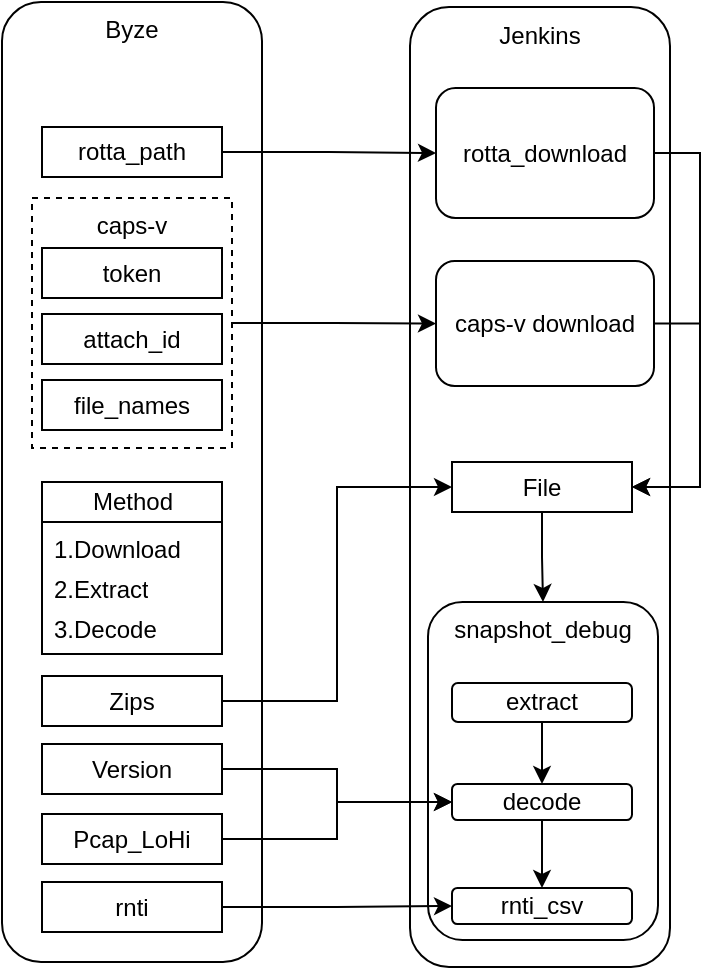 <mxfile version="22.1.21" type="github">
  <diagram name="Page-1" id="7TwHKo3Wtn2UYb7ipzLI">
    <mxGraphModel dx="983" dy="518" grid="1" gridSize="10" guides="1" tooltips="1" connect="1" arrows="1" fold="1" page="1" pageScale="1" pageWidth="850" pageHeight="1100" math="0" shadow="0">
      <root>
        <mxCell id="0" />
        <mxCell id="1" parent="0" />
        <mxCell id="dVL5zTnpcCtRwUnk9Osz-60" value="Jenkins" style="rounded=1;whiteSpace=wrap;html=1;verticalAlign=top;" vertex="1" parent="1">
          <mxGeometry x="314" y="132.5" width="130" height="480" as="geometry" />
        </mxCell>
        <mxCell id="dVL5zTnpcCtRwUnk9Osz-5" value="Byze" style="rounded=1;whiteSpace=wrap;html=1;verticalAlign=top;" vertex="1" parent="1">
          <mxGeometry x="110" y="130" width="130" height="480" as="geometry" />
        </mxCell>
        <mxCell id="dVL5zTnpcCtRwUnk9Osz-39" style="edgeStyle=orthogonalEdgeStyle;rounded=0;orthogonalLoop=1;jettySize=auto;html=1;entryX=0;entryY=0.5;entryDx=0;entryDy=0;" edge="1" parent="1" source="dVL5zTnpcCtRwUnk9Osz-37" target="dVL5zTnpcCtRwUnk9Osz-38">
          <mxGeometry relative="1" as="geometry" />
        </mxCell>
        <mxCell id="dVL5zTnpcCtRwUnk9Osz-37" value="caps-v" style="rounded=0;whiteSpace=wrap;html=1;dashed=1;verticalAlign=top;" vertex="1" parent="1">
          <mxGeometry x="125" y="228" width="100" height="125" as="geometry" />
        </mxCell>
        <mxCell id="dVL5zTnpcCtRwUnk9Osz-9" value="snapshot_debug" style="rounded=1;whiteSpace=wrap;html=1;verticalAlign=top;" vertex="1" parent="1">
          <mxGeometry x="323" y="430" width="115" height="169" as="geometry" />
        </mxCell>
        <mxCell id="dVL5zTnpcCtRwUnk9Osz-57" style="edgeStyle=orthogonalEdgeStyle;rounded=0;orthogonalLoop=1;jettySize=auto;html=1;entryX=1;entryY=0.5;entryDx=0;entryDy=0;" edge="1" parent="1" source="dVL5zTnpcCtRwUnk9Osz-7" target="dVL5zTnpcCtRwUnk9Osz-16">
          <mxGeometry relative="1" as="geometry">
            <Array as="points">
              <mxPoint x="459" y="206" />
              <mxPoint x="459" y="372" />
            </Array>
          </mxGeometry>
        </mxCell>
        <mxCell id="dVL5zTnpcCtRwUnk9Osz-7" value="rotta_download" style="rounded=1;whiteSpace=wrap;html=1;" vertex="1" parent="1">
          <mxGeometry x="327" y="173" width="109" height="65" as="geometry" />
        </mxCell>
        <mxCell id="dVL5zTnpcCtRwUnk9Osz-44" style="edgeStyle=orthogonalEdgeStyle;rounded=0;orthogonalLoop=1;jettySize=auto;html=1;entryX=0.5;entryY=0;entryDx=0;entryDy=0;" edge="1" parent="1" source="dVL5zTnpcCtRwUnk9Osz-16" target="dVL5zTnpcCtRwUnk9Osz-9">
          <mxGeometry relative="1" as="geometry" />
        </mxCell>
        <mxCell id="dVL5zTnpcCtRwUnk9Osz-16" value="File" style="rounded=0;whiteSpace=wrap;html=1;" vertex="1" parent="1">
          <mxGeometry x="335" y="360" width="90" height="25" as="geometry" />
        </mxCell>
        <mxCell id="dVL5zTnpcCtRwUnk9Osz-22" style="edgeStyle=orthogonalEdgeStyle;rounded=0;orthogonalLoop=1;jettySize=auto;html=1;entryX=0;entryY=0.5;entryDx=0;entryDy=0;" edge="1" parent="1" source="dVL5zTnpcCtRwUnk9Osz-17" target="dVL5zTnpcCtRwUnk9Osz-7">
          <mxGeometry relative="1" as="geometry" />
        </mxCell>
        <mxCell id="dVL5zTnpcCtRwUnk9Osz-17" value="rotta_path" style="rounded=0;whiteSpace=wrap;html=1;" vertex="1" parent="1">
          <mxGeometry x="130" y="192.5" width="90" height="25" as="geometry" />
        </mxCell>
        <mxCell id="dVL5zTnpcCtRwUnk9Osz-55" style="edgeStyle=orthogonalEdgeStyle;rounded=0;orthogonalLoop=1;jettySize=auto;html=1;entryX=0;entryY=0.5;entryDx=0;entryDy=0;" edge="1" parent="1" source="dVL5zTnpcCtRwUnk9Osz-18" target="dVL5zTnpcCtRwUnk9Osz-48">
          <mxGeometry relative="1" as="geometry" />
        </mxCell>
        <mxCell id="dVL5zTnpcCtRwUnk9Osz-18" value="rnti" style="rounded=0;whiteSpace=wrap;html=1;" vertex="1" parent="1">
          <mxGeometry x="130" y="570" width="90" height="25" as="geometry" />
        </mxCell>
        <mxCell id="dVL5zTnpcCtRwUnk9Osz-53" style="edgeStyle=orthogonalEdgeStyle;rounded=0;orthogonalLoop=1;jettySize=auto;html=1;entryX=0;entryY=0.5;entryDx=0;entryDy=0;" edge="1" parent="1" source="dVL5zTnpcCtRwUnk9Osz-19" target="dVL5zTnpcCtRwUnk9Osz-50">
          <mxGeometry relative="1" as="geometry" />
        </mxCell>
        <mxCell id="dVL5zTnpcCtRwUnk9Osz-19" value="Version" style="rounded=0;whiteSpace=wrap;html=1;" vertex="1" parent="1">
          <mxGeometry x="130" y="501" width="90" height="25" as="geometry" />
        </mxCell>
        <mxCell id="dVL5zTnpcCtRwUnk9Osz-54" style="edgeStyle=orthogonalEdgeStyle;rounded=0;orthogonalLoop=1;jettySize=auto;html=1;entryX=0;entryY=0.5;entryDx=0;entryDy=0;" edge="1" parent="1" source="dVL5zTnpcCtRwUnk9Osz-20" target="dVL5zTnpcCtRwUnk9Osz-50">
          <mxGeometry relative="1" as="geometry" />
        </mxCell>
        <mxCell id="dVL5zTnpcCtRwUnk9Osz-20" value="Pcap_LoHi" style="rounded=0;whiteSpace=wrap;html=1;" vertex="1" parent="1">
          <mxGeometry x="130" y="536" width="90" height="25" as="geometry" />
        </mxCell>
        <mxCell id="dVL5zTnpcCtRwUnk9Osz-25" value="Method" style="swimlane;fontStyle=0;childLayout=stackLayout;horizontal=1;startSize=20;fillColor=none;horizontalStack=0;resizeParent=1;resizeParentMax=0;resizeLast=0;collapsible=1;marginBottom=0;html=1;" vertex="1" parent="1">
          <mxGeometry x="130" y="370" width="90" height="86" as="geometry">
            <mxRectangle x="130" y="370" width="80" height="30" as="alternateBounds" />
          </mxGeometry>
        </mxCell>
        <mxCell id="dVL5zTnpcCtRwUnk9Osz-26" value="1.Download" style="text;strokeColor=none;fillColor=none;align=left;verticalAlign=top;spacingLeft=4;spacingRight=4;overflow=hidden;rotatable=0;points=[[0,0.5],[1,0.5]];portConstraint=eastwest;whiteSpace=wrap;html=1;" vertex="1" parent="dVL5zTnpcCtRwUnk9Osz-25">
          <mxGeometry y="20" width="90" height="20" as="geometry" />
        </mxCell>
        <mxCell id="dVL5zTnpcCtRwUnk9Osz-27" value="2.Extract" style="text;strokeColor=none;fillColor=none;align=left;verticalAlign=top;spacingLeft=4;spacingRight=4;overflow=hidden;rotatable=0;points=[[0,0.5],[1,0.5]];portConstraint=eastwest;whiteSpace=wrap;html=1;" vertex="1" parent="dVL5zTnpcCtRwUnk9Osz-25">
          <mxGeometry y="40" width="90" height="20" as="geometry" />
        </mxCell>
        <mxCell id="dVL5zTnpcCtRwUnk9Osz-28" value="3.Decode" style="text;strokeColor=none;fillColor=none;align=left;verticalAlign=top;spacingLeft=4;spacingRight=4;overflow=hidden;rotatable=0;points=[[0,0.5],[1,0.5]];portConstraint=eastwest;whiteSpace=wrap;html=1;" vertex="1" parent="dVL5zTnpcCtRwUnk9Osz-25">
          <mxGeometry y="60" width="90" height="26" as="geometry" />
        </mxCell>
        <mxCell id="dVL5zTnpcCtRwUnk9Osz-33" value="token" style="rounded=0;whiteSpace=wrap;html=1;" vertex="1" parent="1">
          <mxGeometry x="130" y="253" width="90" height="25" as="geometry" />
        </mxCell>
        <mxCell id="dVL5zTnpcCtRwUnk9Osz-34" value="attach_id" style="rounded=0;whiteSpace=wrap;html=1;" vertex="1" parent="1">
          <mxGeometry x="130" y="286" width="90" height="25" as="geometry" />
        </mxCell>
        <mxCell id="dVL5zTnpcCtRwUnk9Osz-56" style="edgeStyle=orthogonalEdgeStyle;rounded=0;orthogonalLoop=1;jettySize=auto;html=1;entryX=0;entryY=0.5;entryDx=0;entryDy=0;" edge="1" parent="1" source="dVL5zTnpcCtRwUnk9Osz-35" target="dVL5zTnpcCtRwUnk9Osz-16">
          <mxGeometry relative="1" as="geometry" />
        </mxCell>
        <mxCell id="dVL5zTnpcCtRwUnk9Osz-35" value="Zips" style="rounded=0;whiteSpace=wrap;html=1;" vertex="1" parent="1">
          <mxGeometry x="130" y="467" width="90" height="25" as="geometry" />
        </mxCell>
        <mxCell id="dVL5zTnpcCtRwUnk9Osz-36" value="file_names" style="rounded=0;whiteSpace=wrap;html=1;" vertex="1" parent="1">
          <mxGeometry x="130" y="319" width="90" height="25" as="geometry" />
        </mxCell>
        <mxCell id="dVL5zTnpcCtRwUnk9Osz-59" style="edgeStyle=orthogonalEdgeStyle;rounded=0;orthogonalLoop=1;jettySize=auto;html=1;entryX=1;entryY=0.5;entryDx=0;entryDy=0;" edge="1" parent="1" source="dVL5zTnpcCtRwUnk9Osz-38" target="dVL5zTnpcCtRwUnk9Osz-16">
          <mxGeometry relative="1" as="geometry">
            <Array as="points">
              <mxPoint x="459" y="291" />
              <mxPoint x="459" y="372" />
            </Array>
          </mxGeometry>
        </mxCell>
        <mxCell id="dVL5zTnpcCtRwUnk9Osz-38" value="caps-v download" style="rounded=1;whiteSpace=wrap;html=1;" vertex="1" parent="1">
          <mxGeometry x="327" y="259.5" width="109" height="62.5" as="geometry" />
        </mxCell>
        <mxCell id="dVL5zTnpcCtRwUnk9Osz-48" value="rnti_csv" style="rounded=1;whiteSpace=wrap;html=1;" vertex="1" parent="1">
          <mxGeometry x="335" y="573" width="90" height="18" as="geometry" />
        </mxCell>
        <mxCell id="dVL5zTnpcCtRwUnk9Osz-51" style="edgeStyle=orthogonalEdgeStyle;rounded=0;orthogonalLoop=1;jettySize=auto;html=1;" edge="1" parent="1" source="dVL5zTnpcCtRwUnk9Osz-49" target="dVL5zTnpcCtRwUnk9Osz-50">
          <mxGeometry relative="1" as="geometry" />
        </mxCell>
        <mxCell id="dVL5zTnpcCtRwUnk9Osz-49" value="extract" style="rounded=1;whiteSpace=wrap;html=1;" vertex="1" parent="1">
          <mxGeometry x="335" y="470.5" width="90" height="19.5" as="geometry" />
        </mxCell>
        <mxCell id="dVL5zTnpcCtRwUnk9Osz-52" style="edgeStyle=orthogonalEdgeStyle;rounded=0;orthogonalLoop=1;jettySize=auto;html=1;" edge="1" parent="1" source="dVL5zTnpcCtRwUnk9Osz-50" target="dVL5zTnpcCtRwUnk9Osz-48">
          <mxGeometry relative="1" as="geometry" />
        </mxCell>
        <mxCell id="dVL5zTnpcCtRwUnk9Osz-50" value="decode" style="rounded=1;whiteSpace=wrap;html=1;" vertex="1" parent="1">
          <mxGeometry x="335" y="521" width="90" height="18" as="geometry" />
        </mxCell>
      </root>
    </mxGraphModel>
  </diagram>
</mxfile>
